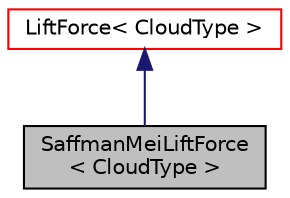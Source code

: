 digraph "SaffmanMeiLiftForce&lt; CloudType &gt;"
{
  bgcolor="transparent";
  edge [fontname="Helvetica",fontsize="10",labelfontname="Helvetica",labelfontsize="10"];
  node [fontname="Helvetica",fontsize="10",shape=record];
  Node0 [label="SaffmanMeiLiftForce\l\< CloudType \>",height=0.2,width=0.4,color="black", fillcolor="grey75", style="filled", fontcolor="black"];
  Node1 -> Node0 [dir="back",color="midnightblue",fontsize="10",style="solid",fontname="Helvetica"];
  Node1 [label="LiftForce\< CloudType \>",height=0.2,width=0.4,color="red",URL="$a25265.html",tooltip="Base class for particle lift force models. "];
}
